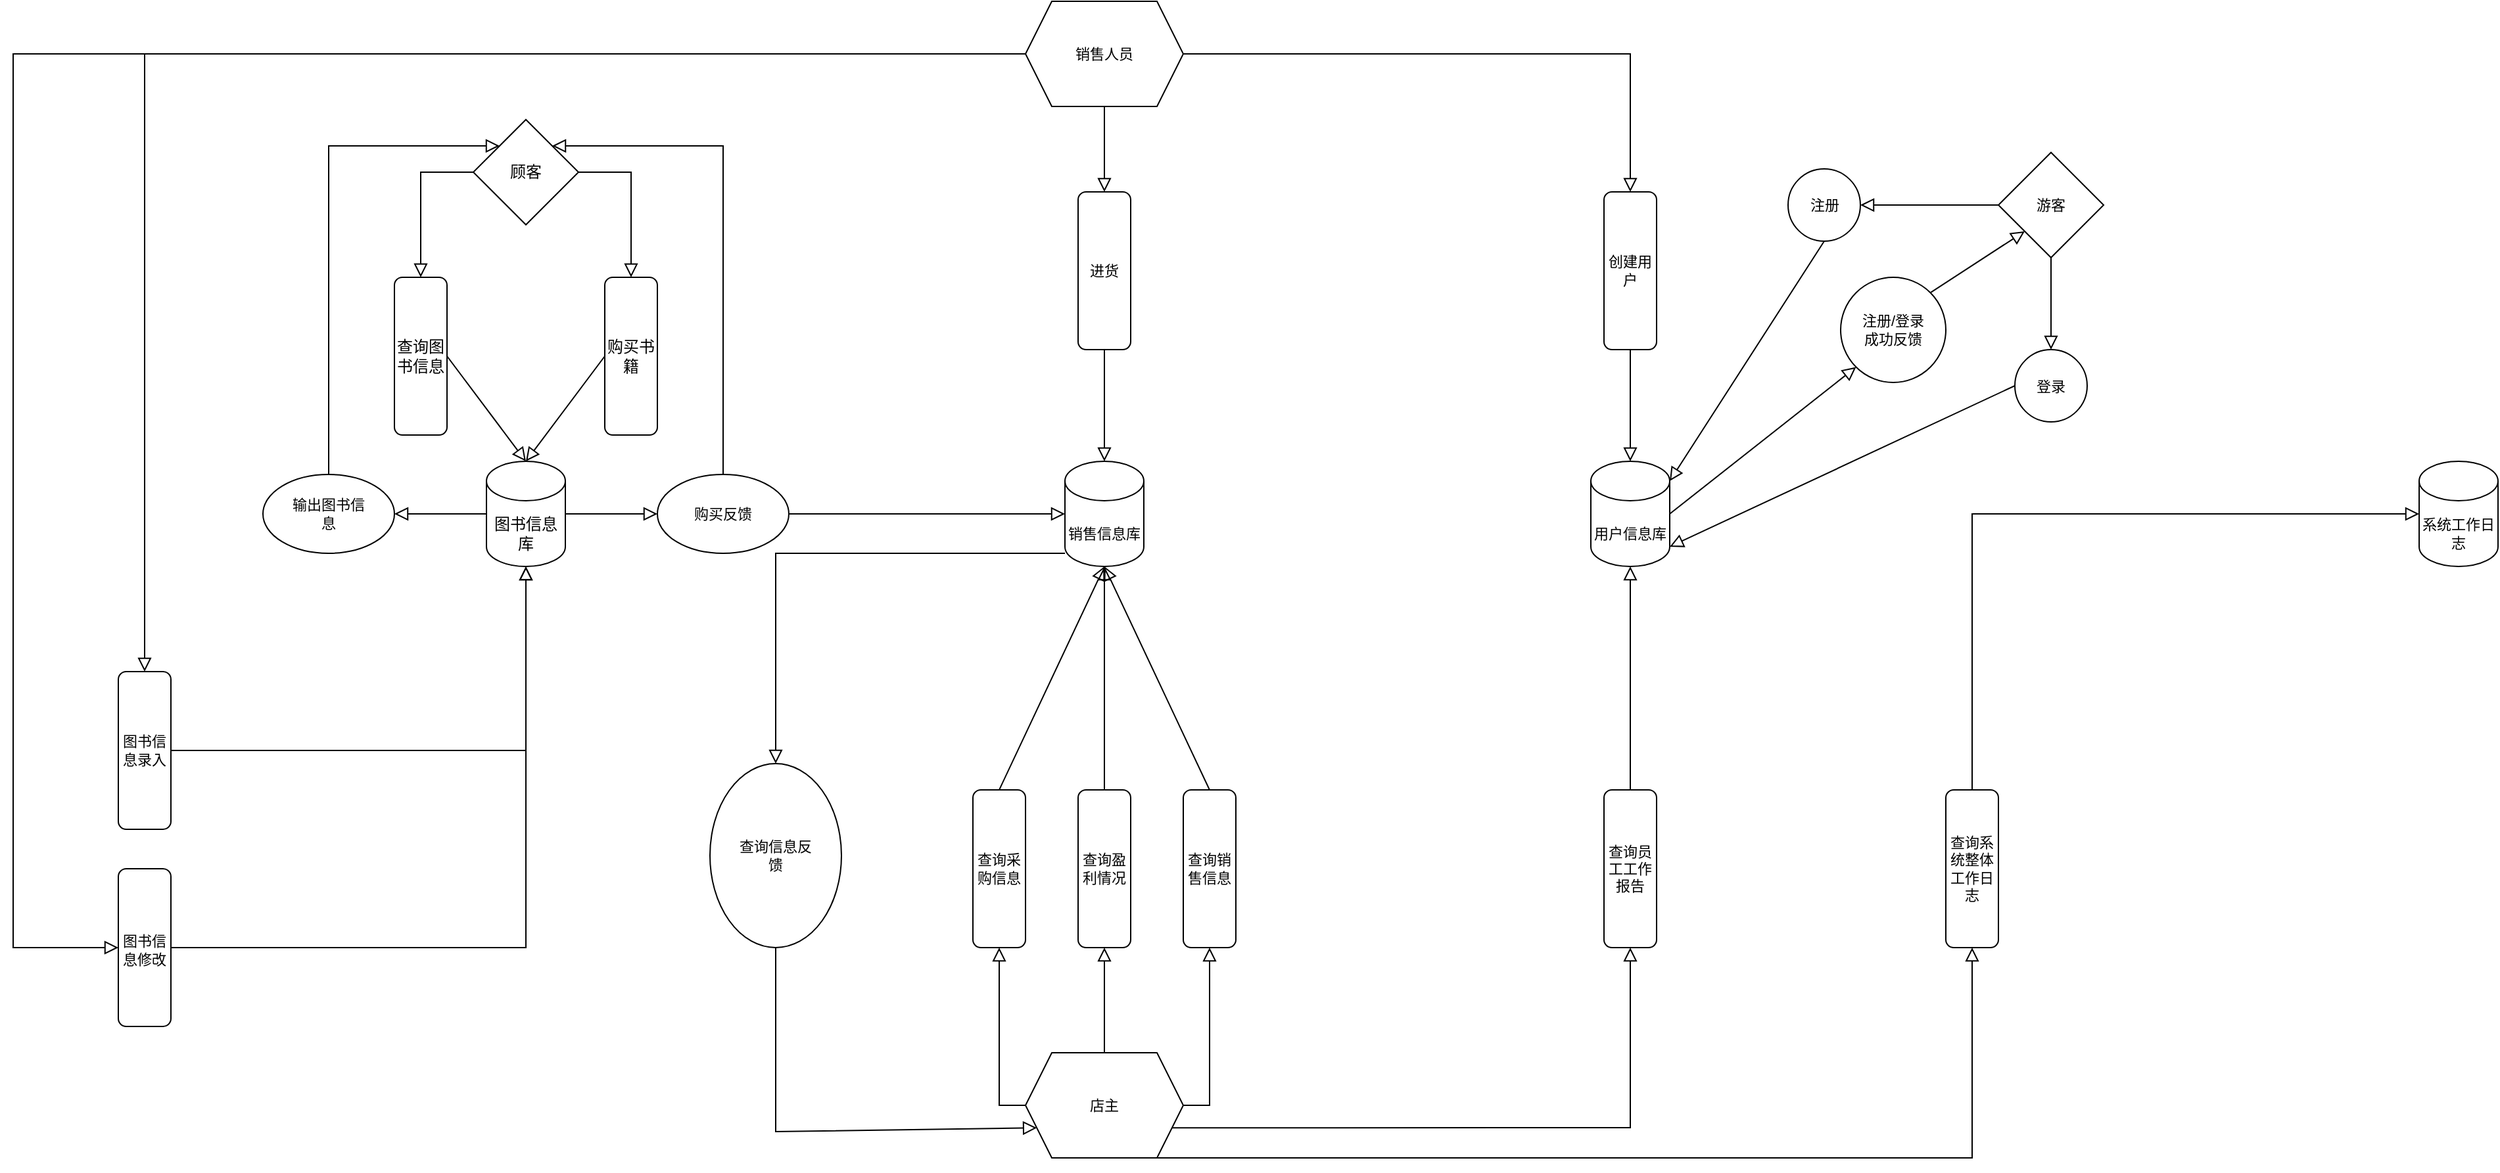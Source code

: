 <mxfile version="22.1.2" type="device">
  <diagram id="C5RBs43oDa-KdzZeNtuy" name="Page-1">
    <mxGraphModel dx="1206" dy="809" grid="1" gridSize="10" guides="1" tooltips="1" connect="1" arrows="1" fold="1" page="1" pageScale="1" pageWidth="2336" pageHeight="1654" math="0" shadow="0">
      <root>
        <mxCell id="WIyWlLk6GJQsqaUBKTNV-0" />
        <mxCell id="WIyWlLk6GJQsqaUBKTNV-1" parent="WIyWlLk6GJQsqaUBKTNV-0" />
        <mxCell id="WIyWlLk6GJQsqaUBKTNV-2" value="" style="rounded=0;html=1;jettySize=auto;orthogonalLoop=1;fontSize=11;endArrow=block;endFill=0;endSize=8;strokeWidth=1;shadow=0;labelBackgroundColor=none;exitX=0.5;exitY=0;exitDx=0;exitDy=0;" parent="WIyWlLk6GJQsqaUBKTNV-1" source="WIyWlLk6GJQsqaUBKTNV-3" edge="1">
          <mxGeometry relative="1" as="geometry">
            <mxPoint x="400" y="470" as="targetPoint" />
            <Array as="points" />
          </mxGeometry>
        </mxCell>
        <mxCell id="WIyWlLk6GJQsqaUBKTNV-3" value="查询图书信息" style="rounded=1;whiteSpace=wrap;html=1;fontSize=12;glass=0;strokeWidth=1;shadow=0;direction=south;" parent="WIyWlLk6GJQsqaUBKTNV-1" vertex="1">
          <mxGeometry x="300" y="330" width="40" height="120" as="geometry" />
        </mxCell>
        <mxCell id="FWIXqpTMaOZRyoQMMom7-25" style="edgeStyle=none;shape=connector;rounded=0;orthogonalLoop=1;jettySize=auto;html=1;entryX=1;entryY=0.5;entryDx=0;entryDy=0;shadow=0;labelBackgroundColor=none;strokeColor=default;strokeWidth=1;align=center;verticalAlign=middle;fontFamily=Helvetica;fontSize=11;fontColor=default;endArrow=block;endFill=0;endSize=8;" parent="WIyWlLk6GJQsqaUBKTNV-1" source="FWIXqpTMaOZRyoQMMom7-4" target="FWIXqpTMaOZRyoQMMom7-11" edge="1">
          <mxGeometry relative="1" as="geometry" />
        </mxCell>
        <mxCell id="FWIXqpTMaOZRyoQMMom7-4" value="" style="shape=cylinder3;whiteSpace=wrap;html=1;boundedLbl=1;backgroundOutline=1;size=15;" parent="WIyWlLk6GJQsqaUBKTNV-1" vertex="1">
          <mxGeometry x="370" y="470" width="60" height="80" as="geometry" />
        </mxCell>
        <mxCell id="FWIXqpTMaOZRyoQMMom7-29" style="edgeStyle=none;shape=connector;rounded=0;orthogonalLoop=1;jettySize=auto;html=1;exitX=1;exitY=0;exitDx=0;exitDy=0;entryX=0;entryY=0.5;entryDx=0;entryDy=0;shadow=0;labelBackgroundColor=none;strokeColor=default;strokeWidth=1;align=center;verticalAlign=middle;fontFamily=Helvetica;fontSize=11;fontColor=default;endArrow=block;endFill=0;endSize=8;" parent="WIyWlLk6GJQsqaUBKTNV-1" source="FWIXqpTMaOZRyoQMMom7-5" target="FWIXqpTMaOZRyoQMMom7-27" edge="1">
          <mxGeometry relative="1" as="geometry" />
        </mxCell>
        <mxCell id="FWIXqpTMaOZRyoQMMom7-5" value="图书信息库" style="text;html=1;strokeColor=none;fillColor=none;align=center;verticalAlign=middle;whiteSpace=wrap;rounded=0;" parent="WIyWlLk6GJQsqaUBKTNV-1" vertex="1">
          <mxGeometry x="370" y="510" width="60" height="30" as="geometry" />
        </mxCell>
        <mxCell id="FWIXqpTMaOZRyoQMMom7-6" value="" style="rounded=1;whiteSpace=wrap;html=1;direction=south;" parent="WIyWlLk6GJQsqaUBKTNV-1" vertex="1">
          <mxGeometry x="460" y="330" width="40" height="120" as="geometry" />
        </mxCell>
        <mxCell id="FWIXqpTMaOZRyoQMMom7-7" value="购买书籍" style="text;html=1;strokeColor=none;fillColor=none;align=center;verticalAlign=middle;whiteSpace=wrap;rounded=0;rotation=0;" parent="WIyWlLk6GJQsqaUBKTNV-1" vertex="1">
          <mxGeometry x="460" y="375" width="40" height="30" as="geometry" />
        </mxCell>
        <mxCell id="FWIXqpTMaOZRyoQMMom7-10" value="" style="rounded=0;html=1;jettySize=auto;orthogonalLoop=1;fontSize=11;endArrow=block;endFill=0;endSize=8;strokeWidth=1;shadow=0;labelBackgroundColor=none;entryX=0.5;entryY=0;entryDx=0;entryDy=0;entryPerimeter=0;exitX=0;exitY=0.5;exitDx=0;exitDy=0;" parent="WIyWlLk6GJQsqaUBKTNV-1" source="FWIXqpTMaOZRyoQMMom7-7" target="FWIXqpTMaOZRyoQMMom7-4" edge="1">
          <mxGeometry relative="1" as="geometry">
            <mxPoint x="374" y="375" as="sourcePoint" />
            <mxPoint x="434" y="435" as="targetPoint" />
            <Array as="points" />
          </mxGeometry>
        </mxCell>
        <mxCell id="FWIXqpTMaOZRyoQMMom7-21" style="edgeStyle=none;shape=connector;rounded=0;orthogonalLoop=1;jettySize=auto;html=1;entryX=0;entryY=0;entryDx=0;entryDy=0;shadow=0;labelBackgroundColor=none;strokeColor=default;strokeWidth=1;align=center;verticalAlign=middle;fontFamily=Helvetica;fontSize=11;fontColor=default;endArrow=block;endFill=0;endSize=8;" parent="WIyWlLk6GJQsqaUBKTNV-1" source="FWIXqpTMaOZRyoQMMom7-11" target="FWIXqpTMaOZRyoQMMom7-12" edge="1">
          <mxGeometry relative="1" as="geometry">
            <Array as="points">
              <mxPoint x="250" y="230" />
            </Array>
          </mxGeometry>
        </mxCell>
        <mxCell id="FWIXqpTMaOZRyoQMMom7-11" value="" style="ellipse;whiteSpace=wrap;html=1;" parent="WIyWlLk6GJQsqaUBKTNV-1" vertex="1">
          <mxGeometry x="200" y="480" width="100" height="60" as="geometry" />
        </mxCell>
        <mxCell id="FWIXqpTMaOZRyoQMMom7-12" value="" style="rhombus;whiteSpace=wrap;html=1;" parent="WIyWlLk6GJQsqaUBKTNV-1" vertex="1">
          <mxGeometry x="360" y="210" width="80" height="80" as="geometry" />
        </mxCell>
        <mxCell id="FWIXqpTMaOZRyoQMMom7-13" value="顾客" style="text;html=1;strokeColor=none;fillColor=none;align=center;verticalAlign=middle;whiteSpace=wrap;rounded=0;" parent="WIyWlLk6GJQsqaUBKTNV-1" vertex="1">
          <mxGeometry x="370" y="235" width="60" height="30" as="geometry" />
        </mxCell>
        <mxCell id="FWIXqpTMaOZRyoQMMom7-16" value="" style="endArrow=block;html=1;rounded=0;shadow=0;labelBackgroundColor=none;strokeColor=default;strokeWidth=1;align=center;verticalAlign=middle;fontFamily=Helvetica;fontSize=11;fontColor=default;endSize=8;shape=connector;endFill=0;edgeStyle=orthogonalEdgeStyle;entryX=0;entryY=0.5;entryDx=0;entryDy=0;" parent="WIyWlLk6GJQsqaUBKTNV-1" source="FWIXqpTMaOZRyoQMMom7-12" target="FWIXqpTMaOZRyoQMMom7-6" edge="1">
          <mxGeometry width="50" height="50" relative="1" as="geometry">
            <mxPoint x="490" y="235" as="sourcePoint" />
            <mxPoint x="480" y="320" as="targetPoint" />
          </mxGeometry>
        </mxCell>
        <mxCell id="FWIXqpTMaOZRyoQMMom7-17" value="" style="endArrow=block;html=1;rounded=0;shadow=0;labelBackgroundColor=none;strokeColor=default;strokeWidth=1;align=center;verticalAlign=middle;fontFamily=Helvetica;fontSize=11;fontColor=default;endSize=8;shape=connector;endFill=0;edgeStyle=orthogonalEdgeStyle;entryX=0;entryY=0.5;entryDx=0;entryDy=0;exitX=0;exitY=0.5;exitDx=0;exitDy=0;" parent="WIyWlLk6GJQsqaUBKTNV-1" source="FWIXqpTMaOZRyoQMMom7-12" target="WIyWlLk6GJQsqaUBKTNV-3" edge="1">
          <mxGeometry width="50" height="50" relative="1" as="geometry">
            <mxPoint x="280" y="235" as="sourcePoint" />
            <mxPoint x="320" y="315" as="targetPoint" />
          </mxGeometry>
        </mxCell>
        <mxCell id="FWIXqpTMaOZRyoQMMom7-19" value="输出图书信息" style="text;html=1;strokeColor=none;fillColor=none;align=center;verticalAlign=middle;whiteSpace=wrap;rounded=0;fontSize=11;fontFamily=Helvetica;fontColor=default;" parent="WIyWlLk6GJQsqaUBKTNV-1" vertex="1">
          <mxGeometry x="220" y="495" width="60" height="30" as="geometry" />
        </mxCell>
        <mxCell id="FWIXqpTMaOZRyoQMMom7-30" style="edgeStyle=none;shape=connector;rounded=0;orthogonalLoop=1;jettySize=auto;html=1;exitX=0.5;exitY=0;exitDx=0;exitDy=0;entryX=1;entryY=0;entryDx=0;entryDy=0;shadow=0;labelBackgroundColor=none;strokeColor=default;strokeWidth=1;align=center;verticalAlign=middle;fontFamily=Helvetica;fontSize=11;fontColor=default;endArrow=block;endFill=0;endSize=8;" parent="WIyWlLk6GJQsqaUBKTNV-1" source="FWIXqpTMaOZRyoQMMom7-27" target="FWIXqpTMaOZRyoQMMom7-12" edge="1">
          <mxGeometry relative="1" as="geometry">
            <Array as="points">
              <mxPoint x="550" y="230" />
            </Array>
          </mxGeometry>
        </mxCell>
        <mxCell id="CG5YCJ6lRatnYOdYPg-e-6" style="edgeStyle=none;shape=connector;rounded=0;orthogonalLoop=1;jettySize=auto;html=1;exitX=1;exitY=0.5;exitDx=0;exitDy=0;entryX=0;entryY=0;entryDx=0;entryDy=0;shadow=0;labelBackgroundColor=none;strokeColor=default;strokeWidth=1;align=center;verticalAlign=middle;fontFamily=Helvetica;fontSize=11;fontColor=default;endArrow=block;endFill=0;endSize=8;" parent="WIyWlLk6GJQsqaUBKTNV-1" source="FWIXqpTMaOZRyoQMMom7-27" target="CG5YCJ6lRatnYOdYPg-e-2" edge="1">
          <mxGeometry relative="1" as="geometry" />
        </mxCell>
        <mxCell id="FWIXqpTMaOZRyoQMMom7-27" value="" style="ellipse;whiteSpace=wrap;html=1;" parent="WIyWlLk6GJQsqaUBKTNV-1" vertex="1">
          <mxGeometry x="500" y="480" width="100" height="60" as="geometry" />
        </mxCell>
        <mxCell id="FWIXqpTMaOZRyoQMMom7-31" value="购买反馈" style="text;html=1;strokeColor=none;fillColor=none;align=center;verticalAlign=middle;whiteSpace=wrap;rounded=0;fontSize=11;fontFamily=Helvetica;fontColor=default;" parent="WIyWlLk6GJQsqaUBKTNV-1" vertex="1">
          <mxGeometry x="520" y="495" width="60" height="30" as="geometry" />
        </mxCell>
        <mxCell id="CG5YCJ6lRatnYOdYPg-e-0" value="" style="shape=cylinder3;whiteSpace=wrap;html=1;boundedLbl=1;backgroundOutline=1;size=15;fontFamily=Helvetica;fontSize=11;fontColor=default;" parent="WIyWlLk6GJQsqaUBKTNV-1" vertex="1">
          <mxGeometry x="810" y="470" width="60" height="80" as="geometry" />
        </mxCell>
        <mxCell id="CG5YCJ6lRatnYOdYPg-e-1" value="" style="shape=cylinder3;whiteSpace=wrap;html=1;boundedLbl=1;backgroundOutline=1;size=15;fontFamily=Helvetica;fontSize=11;fontColor=default;" parent="WIyWlLk6GJQsqaUBKTNV-1" vertex="1">
          <mxGeometry x="1210" y="470" width="60" height="80" as="geometry" />
        </mxCell>
        <mxCell id="CG5YCJ6lRatnYOdYPg-e-34" style="edgeStyle=none;shape=connector;rounded=0;orthogonalLoop=1;jettySize=auto;html=1;exitX=0;exitY=1;exitDx=0;exitDy=0;entryX=0;entryY=0.5;entryDx=0;entryDy=0;shadow=0;labelBackgroundColor=none;strokeColor=default;strokeWidth=1;align=center;verticalAlign=middle;fontFamily=Helvetica;fontSize=11;fontColor=default;endArrow=block;endFill=0;endSize=8;" parent="WIyWlLk6GJQsqaUBKTNV-1" source="CG5YCJ6lRatnYOdYPg-e-2" target="CG5YCJ6lRatnYOdYPg-e-35" edge="1">
          <mxGeometry relative="1" as="geometry">
            <Array as="points">
              <mxPoint x="680" y="540" />
              <mxPoint x="590" y="540" />
            </Array>
          </mxGeometry>
        </mxCell>
        <mxCell id="CG5YCJ6lRatnYOdYPg-e-2" value="销售信息库" style="text;html=1;strokeColor=none;fillColor=none;align=center;verticalAlign=middle;whiteSpace=wrap;rounded=0;fontSize=11;fontFamily=Helvetica;fontColor=default;" parent="WIyWlLk6GJQsqaUBKTNV-1" vertex="1">
          <mxGeometry x="810" y="510" width="60" height="30" as="geometry" />
        </mxCell>
        <mxCell id="CG5YCJ6lRatnYOdYPg-e-3" value="用户信息库" style="text;html=1;strokeColor=none;fillColor=none;align=center;verticalAlign=middle;whiteSpace=wrap;rounded=0;fontSize=11;fontFamily=Helvetica;fontColor=default;" parent="WIyWlLk6GJQsqaUBKTNV-1" vertex="1">
          <mxGeometry x="1210" y="510" width="60" height="30" as="geometry" />
        </mxCell>
        <mxCell id="CG5YCJ6lRatnYOdYPg-e-25" style="edgeStyle=none;shape=connector;rounded=0;orthogonalLoop=1;jettySize=auto;html=1;exitX=0;exitY=0.5;exitDx=0;exitDy=0;entryX=1;entryY=0.5;entryDx=0;entryDy=0;shadow=0;labelBackgroundColor=none;strokeColor=default;strokeWidth=1;align=center;verticalAlign=middle;fontFamily=Helvetica;fontSize=11;fontColor=default;endArrow=block;endFill=0;endSize=8;" parent="WIyWlLk6GJQsqaUBKTNV-1" source="CG5YCJ6lRatnYOdYPg-e-5" target="CG5YCJ6lRatnYOdYPg-e-8" edge="1">
          <mxGeometry relative="1" as="geometry">
            <Array as="points">
              <mxPoint x="760" y="960" />
            </Array>
          </mxGeometry>
        </mxCell>
        <mxCell id="CG5YCJ6lRatnYOdYPg-e-26" style="edgeStyle=none;shape=connector;rounded=0;orthogonalLoop=1;jettySize=auto;html=1;exitX=1;exitY=0.5;exitDx=0;exitDy=0;entryX=1;entryY=0.5;entryDx=0;entryDy=0;shadow=0;labelBackgroundColor=none;strokeColor=default;strokeWidth=1;align=center;verticalAlign=middle;fontFamily=Helvetica;fontSize=11;fontColor=default;endArrow=block;endFill=0;endSize=8;" parent="WIyWlLk6GJQsqaUBKTNV-1" source="CG5YCJ6lRatnYOdYPg-e-5" target="CG5YCJ6lRatnYOdYPg-e-10" edge="1">
          <mxGeometry relative="1" as="geometry">
            <Array as="points">
              <mxPoint x="920" y="960" />
            </Array>
          </mxGeometry>
        </mxCell>
        <mxCell id="CG5YCJ6lRatnYOdYPg-e-27" style="edgeStyle=none;shape=connector;rounded=0;orthogonalLoop=1;jettySize=auto;html=1;exitX=0.5;exitY=0;exitDx=0;exitDy=0;entryX=1;entryY=0.5;entryDx=0;entryDy=0;shadow=0;labelBackgroundColor=none;strokeColor=default;strokeWidth=1;align=center;verticalAlign=middle;fontFamily=Helvetica;fontSize=11;fontColor=default;endArrow=block;endFill=0;endSize=8;" parent="WIyWlLk6GJQsqaUBKTNV-1" source="CG5YCJ6lRatnYOdYPg-e-5" target="CG5YCJ6lRatnYOdYPg-e-14" edge="1">
          <mxGeometry relative="1" as="geometry" />
        </mxCell>
        <mxCell id="CG5YCJ6lRatnYOdYPg-e-28" style="edgeStyle=none;shape=connector;rounded=0;orthogonalLoop=1;jettySize=auto;html=1;exitX=1;exitY=0.75;exitDx=0;exitDy=0;entryX=1;entryY=0.5;entryDx=0;entryDy=0;shadow=0;labelBackgroundColor=none;strokeColor=default;strokeWidth=1;align=center;verticalAlign=middle;fontFamily=Helvetica;fontSize=11;fontColor=default;endArrow=block;endFill=0;endSize=8;" parent="WIyWlLk6GJQsqaUBKTNV-1" source="CG5YCJ6lRatnYOdYPg-e-5" target="CG5YCJ6lRatnYOdYPg-e-12" edge="1">
          <mxGeometry relative="1" as="geometry">
            <Array as="points">
              <mxPoint x="1240" y="977" />
            </Array>
          </mxGeometry>
        </mxCell>
        <mxCell id="CG5YCJ6lRatnYOdYPg-e-29" style="edgeStyle=none;shape=connector;rounded=0;orthogonalLoop=1;jettySize=auto;html=1;exitX=0.5;exitY=1;exitDx=0;exitDy=0;entryX=1;entryY=0.5;entryDx=0;entryDy=0;shadow=0;labelBackgroundColor=none;strokeColor=default;strokeWidth=1;align=center;verticalAlign=middle;fontFamily=Helvetica;fontSize=11;fontColor=default;endArrow=block;endFill=0;endSize=8;" parent="WIyWlLk6GJQsqaUBKTNV-1" source="CG5YCJ6lRatnYOdYPg-e-5" target="CG5YCJ6lRatnYOdYPg-e-18" edge="1">
          <mxGeometry relative="1" as="geometry">
            <Array as="points">
              <mxPoint x="1500" y="1000" />
            </Array>
          </mxGeometry>
        </mxCell>
        <mxCell id="CG5YCJ6lRatnYOdYPg-e-5" value="" style="shape=hexagon;perimeter=hexagonPerimeter2;whiteSpace=wrap;html=1;fixedSize=1;fontFamily=Helvetica;fontSize=11;fontColor=default;" parent="WIyWlLk6GJQsqaUBKTNV-1" vertex="1">
          <mxGeometry x="780" y="920" width="120" height="80" as="geometry" />
        </mxCell>
        <mxCell id="CG5YCJ6lRatnYOdYPg-e-4" value="店主" style="text;html=1;strokeColor=none;fillColor=none;align=center;verticalAlign=middle;whiteSpace=wrap;rounded=0;fontSize=11;fontFamily=Helvetica;fontColor=default;" parent="WIyWlLk6GJQsqaUBKTNV-1" vertex="1">
          <mxGeometry x="810" y="945" width="60" height="30" as="geometry" />
        </mxCell>
        <mxCell id="CG5YCJ6lRatnYOdYPg-e-8" value="" style="rounded=1;whiteSpace=wrap;html=1;fontFamily=Helvetica;fontSize=11;fontColor=default;direction=south;" parent="WIyWlLk6GJQsqaUBKTNV-1" vertex="1">
          <mxGeometry x="740" y="720" width="40" height="120" as="geometry" />
        </mxCell>
        <mxCell id="CG5YCJ6lRatnYOdYPg-e-9" value="查询采购信息" style="text;html=1;strokeColor=none;fillColor=none;align=center;verticalAlign=middle;whiteSpace=wrap;rounded=0;fontSize=11;fontFamily=Helvetica;fontColor=default;" parent="WIyWlLk6GJQsqaUBKTNV-1" vertex="1">
          <mxGeometry x="740" y="765" width="40" height="30" as="geometry" />
        </mxCell>
        <mxCell id="CG5YCJ6lRatnYOdYPg-e-22" style="edgeStyle=none;shape=connector;rounded=0;orthogonalLoop=1;jettySize=auto;html=1;exitX=0;exitY=0.5;exitDx=0;exitDy=0;shadow=0;labelBackgroundColor=none;strokeColor=default;strokeWidth=1;align=center;verticalAlign=middle;fontFamily=Helvetica;fontSize=11;fontColor=default;endArrow=block;endFill=0;endSize=8;" parent="WIyWlLk6GJQsqaUBKTNV-1" source="CG5YCJ6lRatnYOdYPg-e-10" edge="1">
          <mxGeometry relative="1" as="geometry">
            <mxPoint x="840" y="550" as="targetPoint" />
          </mxGeometry>
        </mxCell>
        <mxCell id="CG5YCJ6lRatnYOdYPg-e-10" value="" style="rounded=1;whiteSpace=wrap;html=1;fontFamily=Helvetica;fontSize=11;fontColor=default;direction=south;" parent="WIyWlLk6GJQsqaUBKTNV-1" vertex="1">
          <mxGeometry x="900" y="720" width="40" height="120" as="geometry" />
        </mxCell>
        <mxCell id="CG5YCJ6lRatnYOdYPg-e-11" value="查询销售信息" style="text;html=1;strokeColor=none;fillColor=none;align=center;verticalAlign=middle;whiteSpace=wrap;rounded=0;fontSize=11;fontFamily=Helvetica;fontColor=default;" parent="WIyWlLk6GJQsqaUBKTNV-1" vertex="1">
          <mxGeometry x="900" y="765" width="40" height="30" as="geometry" />
        </mxCell>
        <mxCell id="CG5YCJ6lRatnYOdYPg-e-12" value="" style="rounded=1;whiteSpace=wrap;html=1;fontFamily=Helvetica;fontSize=11;fontColor=default;direction=south;" parent="WIyWlLk6GJQsqaUBKTNV-1" vertex="1">
          <mxGeometry x="1220" y="720" width="40" height="120" as="geometry" />
        </mxCell>
        <mxCell id="CG5YCJ6lRatnYOdYPg-e-13" value="查询员工工作报告" style="text;html=1;strokeColor=none;fillColor=none;align=center;verticalAlign=middle;whiteSpace=wrap;rounded=0;fontSize=11;fontFamily=Helvetica;fontColor=default;" parent="WIyWlLk6GJQsqaUBKTNV-1" vertex="1">
          <mxGeometry x="1220" y="765" width="40" height="30" as="geometry" />
        </mxCell>
        <mxCell id="CG5YCJ6lRatnYOdYPg-e-21" style="edgeStyle=none;shape=connector;rounded=0;orthogonalLoop=1;jettySize=auto;html=1;exitX=0;exitY=0.5;exitDx=0;exitDy=0;shadow=0;labelBackgroundColor=none;strokeColor=default;strokeWidth=1;align=center;verticalAlign=middle;fontFamily=Helvetica;fontSize=11;fontColor=default;endArrow=block;endFill=0;endSize=8;" parent="WIyWlLk6GJQsqaUBKTNV-1" source="CG5YCJ6lRatnYOdYPg-e-14" edge="1">
          <mxGeometry relative="1" as="geometry">
            <mxPoint x="840" y="550" as="targetPoint" />
          </mxGeometry>
        </mxCell>
        <mxCell id="CG5YCJ6lRatnYOdYPg-e-14" value="" style="rounded=1;whiteSpace=wrap;html=1;fontFamily=Helvetica;fontSize=11;fontColor=default;direction=south;" parent="WIyWlLk6GJQsqaUBKTNV-1" vertex="1">
          <mxGeometry x="820" y="720" width="40" height="120" as="geometry" />
        </mxCell>
        <mxCell id="CG5YCJ6lRatnYOdYPg-e-15" value="查询盈利情况" style="text;html=1;strokeColor=none;fillColor=none;align=center;verticalAlign=middle;whiteSpace=wrap;rounded=0;fontSize=11;fontFamily=Helvetica;fontColor=default;" parent="WIyWlLk6GJQsqaUBKTNV-1" vertex="1">
          <mxGeometry x="820" y="765" width="40" height="30" as="geometry" />
        </mxCell>
        <mxCell id="CG5YCJ6lRatnYOdYPg-e-16" value="" style="shape=cylinder3;whiteSpace=wrap;html=1;boundedLbl=1;backgroundOutline=1;size=15;fontFamily=Helvetica;fontSize=11;fontColor=default;" parent="WIyWlLk6GJQsqaUBKTNV-1" vertex="1">
          <mxGeometry x="1840" y="470" width="60" height="80" as="geometry" />
        </mxCell>
        <mxCell id="CG5YCJ6lRatnYOdYPg-e-17" value="系统工作日志" style="text;html=1;strokeColor=none;fillColor=none;align=center;verticalAlign=middle;whiteSpace=wrap;rounded=0;fontSize=11;fontFamily=Helvetica;fontColor=default;" parent="WIyWlLk6GJQsqaUBKTNV-1" vertex="1">
          <mxGeometry x="1840" y="510" width="60" height="30" as="geometry" />
        </mxCell>
        <mxCell id="CG5YCJ6lRatnYOdYPg-e-31" style="edgeStyle=none;shape=connector;rounded=0;orthogonalLoop=1;jettySize=auto;html=1;exitX=0;exitY=0.5;exitDx=0;exitDy=0;shadow=0;labelBackgroundColor=none;strokeColor=default;strokeWidth=1;align=center;verticalAlign=middle;fontFamily=Helvetica;fontSize=11;fontColor=default;endArrow=block;endFill=0;endSize=8;entryX=0;entryY=0;entryDx=0;entryDy=0;" parent="WIyWlLk6GJQsqaUBKTNV-1" source="CG5YCJ6lRatnYOdYPg-e-18" target="CG5YCJ6lRatnYOdYPg-e-17" edge="1">
          <mxGeometry relative="1" as="geometry">
            <mxPoint x="1820" y="460" as="targetPoint" />
            <Array as="points">
              <mxPoint x="1500" y="510" />
            </Array>
          </mxGeometry>
        </mxCell>
        <mxCell id="CG5YCJ6lRatnYOdYPg-e-18" value="" style="rounded=1;whiteSpace=wrap;html=1;fontFamily=Helvetica;fontSize=11;fontColor=default;direction=south;" parent="WIyWlLk6GJQsqaUBKTNV-1" vertex="1">
          <mxGeometry x="1480" y="720" width="40" height="120" as="geometry" />
        </mxCell>
        <mxCell id="CG5YCJ6lRatnYOdYPg-e-19" value="查询系统整体工作日志" style="text;html=1;strokeColor=none;fillColor=none;align=center;verticalAlign=middle;whiteSpace=wrap;rounded=0;fontSize=11;fontFamily=Helvetica;fontColor=default;" parent="WIyWlLk6GJQsqaUBKTNV-1" vertex="1">
          <mxGeometry x="1480" y="765" width="40" height="30" as="geometry" />
        </mxCell>
        <mxCell id="CG5YCJ6lRatnYOdYPg-e-20" style="edgeStyle=none;shape=connector;rounded=0;orthogonalLoop=1;jettySize=auto;html=1;exitX=0;exitY=0.5;exitDx=0;exitDy=0;entryX=0.5;entryY=1;entryDx=0;entryDy=0;entryPerimeter=0;shadow=0;labelBackgroundColor=none;strokeColor=default;strokeWidth=1;align=center;verticalAlign=middle;fontFamily=Helvetica;fontSize=11;fontColor=default;endArrow=block;endFill=0;endSize=8;" parent="WIyWlLk6GJQsqaUBKTNV-1" source="CG5YCJ6lRatnYOdYPg-e-8" target="CG5YCJ6lRatnYOdYPg-e-0" edge="1">
          <mxGeometry relative="1" as="geometry" />
        </mxCell>
        <mxCell id="CG5YCJ6lRatnYOdYPg-e-30" style="edgeStyle=none;shape=connector;rounded=0;orthogonalLoop=1;jettySize=auto;html=1;exitX=0;exitY=0.5;exitDx=0;exitDy=0;entryX=0.5;entryY=1;entryDx=0;entryDy=0;entryPerimeter=0;shadow=0;labelBackgroundColor=none;strokeColor=default;strokeWidth=1;align=center;verticalAlign=middle;fontFamily=Helvetica;fontSize=11;fontColor=default;endArrow=block;endFill=0;endSize=8;" parent="WIyWlLk6GJQsqaUBKTNV-1" source="CG5YCJ6lRatnYOdYPg-e-12" target="CG5YCJ6lRatnYOdYPg-e-1" edge="1">
          <mxGeometry relative="1" as="geometry" />
        </mxCell>
        <mxCell id="CG5YCJ6lRatnYOdYPg-e-36" style="edgeStyle=none;shape=connector;rounded=0;orthogonalLoop=1;jettySize=auto;html=1;exitX=1;exitY=0.5;exitDx=0;exitDy=0;shadow=0;labelBackgroundColor=none;strokeColor=default;strokeWidth=1;align=center;verticalAlign=middle;fontFamily=Helvetica;fontSize=11;fontColor=default;endArrow=block;endFill=0;endSize=8;entryX=0;entryY=0.75;entryDx=0;entryDy=0;" parent="WIyWlLk6GJQsqaUBKTNV-1" source="CG5YCJ6lRatnYOdYPg-e-35" target="CG5YCJ6lRatnYOdYPg-e-5" edge="1">
          <mxGeometry relative="1" as="geometry">
            <mxPoint x="760" y="1010" as="targetPoint" />
            <Array as="points">
              <mxPoint x="590" y="980" />
            </Array>
          </mxGeometry>
        </mxCell>
        <mxCell id="CG5YCJ6lRatnYOdYPg-e-35" value="" style="ellipse;whiteSpace=wrap;html=1;fontFamily=Helvetica;fontSize=11;fontColor=default;direction=south;" parent="WIyWlLk6GJQsqaUBKTNV-1" vertex="1">
          <mxGeometry x="540" y="700" width="100" height="140" as="geometry" />
        </mxCell>
        <mxCell id="CG5YCJ6lRatnYOdYPg-e-37" value="查询信息反馈" style="text;html=1;strokeColor=none;fillColor=none;align=center;verticalAlign=middle;whiteSpace=wrap;rounded=0;fontSize=11;fontFamily=Helvetica;fontColor=default;" parent="WIyWlLk6GJQsqaUBKTNV-1" vertex="1">
          <mxGeometry x="560" y="755" width="60" height="30" as="geometry" />
        </mxCell>
        <mxCell id="CG5YCJ6lRatnYOdYPg-e-43" style="edgeStyle=none;shape=connector;rounded=0;orthogonalLoop=1;jettySize=auto;html=1;exitX=0;exitY=0.5;exitDx=0;exitDy=0;shadow=0;labelBackgroundColor=none;strokeColor=default;strokeWidth=1;align=center;verticalAlign=middle;fontFamily=Helvetica;fontSize=11;fontColor=default;endArrow=block;endFill=0;endSize=8;entryX=0;entryY=0.5;entryDx=0;entryDy=0;" parent="WIyWlLk6GJQsqaUBKTNV-1" source="CG5YCJ6lRatnYOdYPg-e-38" target="CG5YCJ6lRatnYOdYPg-e-44" edge="1">
          <mxGeometry relative="1" as="geometry">
            <mxPoint x="140" y="160" as="targetPoint" />
            <Array as="points">
              <mxPoint x="110" y="160" />
            </Array>
          </mxGeometry>
        </mxCell>
        <mxCell id="CG5YCJ6lRatnYOdYPg-e-47" style="edgeStyle=none;shape=connector;rounded=0;orthogonalLoop=1;jettySize=auto;html=1;exitX=0;exitY=0.5;exitDx=0;exitDy=0;shadow=0;labelBackgroundColor=none;strokeColor=default;strokeWidth=1;align=center;verticalAlign=middle;fontFamily=Helvetica;fontSize=11;fontColor=default;endArrow=block;endFill=0;endSize=8;entryX=0.5;entryY=1;entryDx=0;entryDy=0;" parent="WIyWlLk6GJQsqaUBKTNV-1" source="CG5YCJ6lRatnYOdYPg-e-38" target="CG5YCJ6lRatnYOdYPg-e-48" edge="1">
          <mxGeometry relative="1" as="geometry">
            <mxPoint x="110" y="840" as="targetPoint" />
            <Array as="points">
              <mxPoint x="10" y="160" />
              <mxPoint x="10" y="840" />
            </Array>
          </mxGeometry>
        </mxCell>
        <mxCell id="CG5YCJ6lRatnYOdYPg-e-55" style="edgeStyle=none;shape=connector;rounded=0;orthogonalLoop=1;jettySize=auto;html=1;exitX=0.5;exitY=1;exitDx=0;exitDy=0;entryX=0;entryY=0.5;entryDx=0;entryDy=0;shadow=0;labelBackgroundColor=none;strokeColor=default;strokeWidth=1;align=center;verticalAlign=middle;fontFamily=Helvetica;fontSize=11;fontColor=default;endArrow=block;endFill=0;endSize=8;" parent="WIyWlLk6GJQsqaUBKTNV-1" source="CG5YCJ6lRatnYOdYPg-e-38" target="CG5YCJ6lRatnYOdYPg-e-53" edge="1">
          <mxGeometry relative="1" as="geometry" />
        </mxCell>
        <mxCell id="CG5YCJ6lRatnYOdYPg-e-59" style="edgeStyle=none;shape=connector;rounded=0;orthogonalLoop=1;jettySize=auto;html=1;exitX=1;exitY=0.5;exitDx=0;exitDy=0;entryX=0;entryY=0.5;entryDx=0;entryDy=0;shadow=0;labelBackgroundColor=none;strokeColor=default;strokeWidth=1;align=center;verticalAlign=middle;fontFamily=Helvetica;fontSize=11;fontColor=default;endArrow=block;endFill=0;endSize=8;" parent="WIyWlLk6GJQsqaUBKTNV-1" source="CG5YCJ6lRatnYOdYPg-e-38" target="CG5YCJ6lRatnYOdYPg-e-57" edge="1">
          <mxGeometry relative="1" as="geometry">
            <Array as="points">
              <mxPoint x="1240" y="160" />
            </Array>
          </mxGeometry>
        </mxCell>
        <mxCell id="CG5YCJ6lRatnYOdYPg-e-38" value="" style="shape=hexagon;perimeter=hexagonPerimeter2;whiteSpace=wrap;html=1;fixedSize=1;fontFamily=Helvetica;fontSize=11;fontColor=default;" parent="WIyWlLk6GJQsqaUBKTNV-1" vertex="1">
          <mxGeometry x="780" y="120" width="120" height="80" as="geometry" />
        </mxCell>
        <mxCell id="CG5YCJ6lRatnYOdYPg-e-39" value="销售人员" style="text;html=1;strokeColor=none;fillColor=none;align=center;verticalAlign=middle;whiteSpace=wrap;rounded=0;fontSize=11;fontFamily=Helvetica;fontColor=default;" parent="WIyWlLk6GJQsqaUBKTNV-1" vertex="1">
          <mxGeometry x="810" y="145" width="60" height="30" as="geometry" />
        </mxCell>
        <mxCell id="CG5YCJ6lRatnYOdYPg-e-44" value="" style="rounded=1;whiteSpace=wrap;html=1;fontFamily=Helvetica;fontSize=11;fontColor=default;direction=south;" parent="WIyWlLk6GJQsqaUBKTNV-1" vertex="1">
          <mxGeometry x="90" y="630" width="40" height="120" as="geometry" />
        </mxCell>
        <mxCell id="CG5YCJ6lRatnYOdYPg-e-45" value="图书信息录入" style="text;html=1;strokeColor=none;fillColor=none;align=center;verticalAlign=middle;whiteSpace=wrap;rounded=0;fontSize=11;fontFamily=Helvetica;fontColor=default;" parent="WIyWlLk6GJQsqaUBKTNV-1" vertex="1">
          <mxGeometry x="90" y="675" width="40" height="30" as="geometry" />
        </mxCell>
        <mxCell id="CG5YCJ6lRatnYOdYPg-e-46" style="edgeStyle=none;shape=connector;rounded=0;orthogonalLoop=1;jettySize=auto;html=1;exitX=0.5;exitY=0;exitDx=0;exitDy=0;entryX=0.5;entryY=1;entryDx=0;entryDy=0;entryPerimeter=0;shadow=0;labelBackgroundColor=none;strokeColor=default;strokeWidth=1;align=center;verticalAlign=middle;fontFamily=Helvetica;fontSize=11;fontColor=default;endArrow=block;endFill=0;endSize=8;" parent="WIyWlLk6GJQsqaUBKTNV-1" source="CG5YCJ6lRatnYOdYPg-e-44" target="FWIXqpTMaOZRyoQMMom7-4" edge="1">
          <mxGeometry relative="1" as="geometry">
            <Array as="points">
              <mxPoint x="400" y="690" />
            </Array>
          </mxGeometry>
        </mxCell>
        <mxCell id="CG5YCJ6lRatnYOdYPg-e-48" value="" style="rounded=1;whiteSpace=wrap;html=1;fontFamily=Helvetica;fontSize=11;fontColor=default;direction=south;" parent="WIyWlLk6GJQsqaUBKTNV-1" vertex="1">
          <mxGeometry x="90" y="780" width="40" height="120" as="geometry" />
        </mxCell>
        <mxCell id="CG5YCJ6lRatnYOdYPg-e-50" style="edgeStyle=none;shape=connector;rounded=0;orthogonalLoop=1;jettySize=auto;html=1;exitX=0.5;exitY=0;exitDx=0;exitDy=0;shadow=0;labelBackgroundColor=none;strokeColor=default;strokeWidth=1;align=center;verticalAlign=middle;fontFamily=Helvetica;fontSize=11;fontColor=default;endArrow=block;endFill=0;endSize=8;" parent="WIyWlLk6GJQsqaUBKTNV-1" source="CG5YCJ6lRatnYOdYPg-e-48" edge="1">
          <mxGeometry relative="1" as="geometry">
            <mxPoint x="400" y="550" as="targetPoint" />
            <Array as="points">
              <mxPoint x="400" y="840" />
            </Array>
          </mxGeometry>
        </mxCell>
        <mxCell id="CG5YCJ6lRatnYOdYPg-e-49" value="图书信息修改" style="text;html=1;strokeColor=none;fillColor=none;align=center;verticalAlign=middle;whiteSpace=wrap;rounded=0;fontSize=11;fontFamily=Helvetica;fontColor=default;" parent="WIyWlLk6GJQsqaUBKTNV-1" vertex="1">
          <mxGeometry x="90" y="827" width="40" height="30" as="geometry" />
        </mxCell>
        <mxCell id="CG5YCJ6lRatnYOdYPg-e-53" value="" style="rounded=1;whiteSpace=wrap;html=1;fontFamily=Helvetica;fontSize=11;fontColor=default;direction=south;" parent="WIyWlLk6GJQsqaUBKTNV-1" vertex="1">
          <mxGeometry x="820" y="265" width="40" height="120" as="geometry" />
        </mxCell>
        <mxCell id="CG5YCJ6lRatnYOdYPg-e-54" value="进货" style="text;html=1;strokeColor=none;fillColor=none;align=center;verticalAlign=middle;whiteSpace=wrap;rounded=0;fontSize=11;fontFamily=Helvetica;fontColor=default;" parent="WIyWlLk6GJQsqaUBKTNV-1" vertex="1">
          <mxGeometry x="820" y="310" width="40" height="30" as="geometry" />
        </mxCell>
        <mxCell id="CG5YCJ6lRatnYOdYPg-e-56" style="edgeStyle=none;shape=connector;rounded=0;orthogonalLoop=1;jettySize=auto;html=1;exitX=1;exitY=0.5;exitDx=0;exitDy=0;entryX=0.5;entryY=0;entryDx=0;entryDy=0;entryPerimeter=0;shadow=0;labelBackgroundColor=none;strokeColor=default;strokeWidth=1;align=center;verticalAlign=middle;fontFamily=Helvetica;fontSize=11;fontColor=default;endArrow=block;endFill=0;endSize=8;" parent="WIyWlLk6GJQsqaUBKTNV-1" source="CG5YCJ6lRatnYOdYPg-e-53" target="CG5YCJ6lRatnYOdYPg-e-0" edge="1">
          <mxGeometry relative="1" as="geometry" />
        </mxCell>
        <mxCell id="CG5YCJ6lRatnYOdYPg-e-60" style="edgeStyle=none;shape=connector;rounded=0;orthogonalLoop=1;jettySize=auto;html=1;exitX=1;exitY=0.5;exitDx=0;exitDy=0;shadow=0;labelBackgroundColor=none;strokeColor=default;strokeWidth=1;align=center;verticalAlign=middle;fontFamily=Helvetica;fontSize=11;fontColor=default;endArrow=block;endFill=0;endSize=8;" parent="WIyWlLk6GJQsqaUBKTNV-1" source="CG5YCJ6lRatnYOdYPg-e-57" target="CG5YCJ6lRatnYOdYPg-e-1" edge="1">
          <mxGeometry relative="1" as="geometry" />
        </mxCell>
        <mxCell id="CG5YCJ6lRatnYOdYPg-e-57" value="" style="rounded=1;whiteSpace=wrap;html=1;fontFamily=Helvetica;fontSize=11;fontColor=default;direction=south;" parent="WIyWlLk6GJQsqaUBKTNV-1" vertex="1">
          <mxGeometry x="1220" y="265" width="40" height="120" as="geometry" />
        </mxCell>
        <mxCell id="CG5YCJ6lRatnYOdYPg-e-58" value="创建用户" style="text;html=1;strokeColor=none;fillColor=none;align=center;verticalAlign=middle;whiteSpace=wrap;rounded=0;fontSize=11;fontFamily=Helvetica;fontColor=default;" parent="WIyWlLk6GJQsqaUBKTNV-1" vertex="1">
          <mxGeometry x="1220" y="310" width="40" height="30" as="geometry" />
        </mxCell>
        <mxCell id="CG5YCJ6lRatnYOdYPg-e-70" style="edgeStyle=none;shape=connector;rounded=0;orthogonalLoop=1;jettySize=auto;html=1;exitX=0;exitY=0.5;exitDx=0;exitDy=0;entryX=1;entryY=0.5;entryDx=0;entryDy=0;shadow=0;labelBackgroundColor=none;strokeColor=default;strokeWidth=1;align=center;verticalAlign=middle;fontFamily=Helvetica;fontSize=11;fontColor=default;endArrow=block;endFill=0;endSize=8;" parent="WIyWlLk6GJQsqaUBKTNV-1" source="CG5YCJ6lRatnYOdYPg-e-62" target="CG5YCJ6lRatnYOdYPg-e-66" edge="1">
          <mxGeometry relative="1" as="geometry" />
        </mxCell>
        <mxCell id="CG5YCJ6lRatnYOdYPg-e-72" style="edgeStyle=none;shape=connector;rounded=0;orthogonalLoop=1;jettySize=auto;html=1;exitX=0.5;exitY=1;exitDx=0;exitDy=0;entryX=0.5;entryY=0;entryDx=0;entryDy=0;shadow=0;labelBackgroundColor=none;strokeColor=default;strokeWidth=1;align=center;verticalAlign=middle;fontFamily=Helvetica;fontSize=11;fontColor=default;endArrow=block;endFill=0;endSize=8;" parent="WIyWlLk6GJQsqaUBKTNV-1" source="CG5YCJ6lRatnYOdYPg-e-62" target="CG5YCJ6lRatnYOdYPg-e-67" edge="1">
          <mxGeometry relative="1" as="geometry" />
        </mxCell>
        <mxCell id="CG5YCJ6lRatnYOdYPg-e-62" value="" style="rhombus;whiteSpace=wrap;html=1;fontFamily=Helvetica;fontSize=11;fontColor=default;" parent="WIyWlLk6GJQsqaUBKTNV-1" vertex="1">
          <mxGeometry x="1520" y="235" width="80" height="80" as="geometry" />
        </mxCell>
        <mxCell id="CG5YCJ6lRatnYOdYPg-e-63" value="游客" style="text;html=1;strokeColor=none;fillColor=none;align=center;verticalAlign=middle;whiteSpace=wrap;rounded=0;fontSize=11;fontFamily=Helvetica;fontColor=default;" parent="WIyWlLk6GJQsqaUBKTNV-1" vertex="1">
          <mxGeometry x="1530" y="260" width="60" height="30" as="geometry" />
        </mxCell>
        <mxCell id="CG5YCJ6lRatnYOdYPg-e-66" value="" style="ellipse;whiteSpace=wrap;html=1;aspect=fixed;fontFamily=Helvetica;fontSize=11;fontColor=default;" parent="WIyWlLk6GJQsqaUBKTNV-1" vertex="1">
          <mxGeometry x="1360" y="247.5" width="55" height="55" as="geometry" />
        </mxCell>
        <mxCell id="CG5YCJ6lRatnYOdYPg-e-67" value="" style="ellipse;whiteSpace=wrap;html=1;aspect=fixed;fontFamily=Helvetica;fontSize=11;fontColor=default;" parent="WIyWlLk6GJQsqaUBKTNV-1" vertex="1">
          <mxGeometry x="1532.5" y="385" width="55" height="55" as="geometry" />
        </mxCell>
        <mxCell id="CG5YCJ6lRatnYOdYPg-e-68" value="注册" style="text;html=1;strokeColor=none;fillColor=none;align=center;verticalAlign=middle;whiteSpace=wrap;rounded=0;fontSize=11;fontFamily=Helvetica;fontColor=default;" parent="WIyWlLk6GJQsqaUBKTNV-1" vertex="1">
          <mxGeometry x="1357.5" y="260" width="60" height="30" as="geometry" />
        </mxCell>
        <mxCell id="CG5YCJ6lRatnYOdYPg-e-69" value="登录" style="text;html=1;strokeColor=none;fillColor=none;align=center;verticalAlign=middle;whiteSpace=wrap;rounded=0;fontSize=11;fontFamily=Helvetica;fontColor=default;" parent="WIyWlLk6GJQsqaUBKTNV-1" vertex="1">
          <mxGeometry x="1530" y="398" width="60" height="30" as="geometry" />
        </mxCell>
        <mxCell id="CG5YCJ6lRatnYOdYPg-e-71" style="edgeStyle=none;shape=connector;rounded=0;orthogonalLoop=1;jettySize=auto;html=1;exitX=0.5;exitY=1;exitDx=0;exitDy=0;entryX=1;entryY=0;entryDx=0;entryDy=15;entryPerimeter=0;shadow=0;labelBackgroundColor=none;strokeColor=default;strokeWidth=1;align=center;verticalAlign=middle;fontFamily=Helvetica;fontSize=11;fontColor=default;endArrow=block;endFill=0;endSize=8;" parent="WIyWlLk6GJQsqaUBKTNV-1" source="CG5YCJ6lRatnYOdYPg-e-66" target="CG5YCJ6lRatnYOdYPg-e-1" edge="1">
          <mxGeometry relative="1" as="geometry" />
        </mxCell>
        <mxCell id="CG5YCJ6lRatnYOdYPg-e-73" style="edgeStyle=none;shape=connector;rounded=0;orthogonalLoop=1;jettySize=auto;html=1;exitX=0;exitY=0.5;exitDx=0;exitDy=0;entryX=1;entryY=1;entryDx=0;entryDy=-15;entryPerimeter=0;shadow=0;labelBackgroundColor=none;strokeColor=default;strokeWidth=1;align=center;verticalAlign=middle;fontFamily=Helvetica;fontSize=11;fontColor=default;endArrow=block;endFill=0;endSize=8;" parent="WIyWlLk6GJQsqaUBKTNV-1" source="CG5YCJ6lRatnYOdYPg-e-67" target="CG5YCJ6lRatnYOdYPg-e-1" edge="1">
          <mxGeometry relative="1" as="geometry" />
        </mxCell>
        <mxCell id="CG5YCJ6lRatnYOdYPg-e-77" style="edgeStyle=none;shape=connector;rounded=0;orthogonalLoop=1;jettySize=auto;html=1;exitX=1;exitY=0;exitDx=0;exitDy=0;entryX=0;entryY=1;entryDx=0;entryDy=0;shadow=0;labelBackgroundColor=none;strokeColor=default;strokeWidth=1;align=center;verticalAlign=middle;fontFamily=Helvetica;fontSize=11;fontColor=default;endArrow=block;endFill=0;endSize=8;" parent="WIyWlLk6GJQsqaUBKTNV-1" source="CG5YCJ6lRatnYOdYPg-e-74" target="CG5YCJ6lRatnYOdYPg-e-62" edge="1">
          <mxGeometry relative="1" as="geometry" />
        </mxCell>
        <mxCell id="CG5YCJ6lRatnYOdYPg-e-74" value="" style="ellipse;whiteSpace=wrap;html=1;aspect=fixed;fontFamily=Helvetica;fontSize=11;fontColor=default;" parent="WIyWlLk6GJQsqaUBKTNV-1" vertex="1">
          <mxGeometry x="1400" y="330" width="80" height="80" as="geometry" />
        </mxCell>
        <mxCell id="CG5YCJ6lRatnYOdYPg-e-75" value="注册/登录成功反馈" style="text;html=1;strokeColor=none;fillColor=none;align=center;verticalAlign=middle;whiteSpace=wrap;rounded=0;fontSize=11;fontFamily=Helvetica;fontColor=default;" parent="WIyWlLk6GJQsqaUBKTNV-1" vertex="1">
          <mxGeometry x="1410" y="355" width="60" height="30" as="geometry" />
        </mxCell>
        <mxCell id="CG5YCJ6lRatnYOdYPg-e-76" style="edgeStyle=none;shape=connector;rounded=0;orthogonalLoop=1;jettySize=auto;html=1;exitX=1;exitY=0.5;exitDx=0;exitDy=0;exitPerimeter=0;entryX=0;entryY=1;entryDx=0;entryDy=0;shadow=0;labelBackgroundColor=none;strokeColor=default;strokeWidth=1;align=center;verticalAlign=middle;fontFamily=Helvetica;fontSize=11;fontColor=default;endArrow=block;endFill=0;endSize=8;" parent="WIyWlLk6GJQsqaUBKTNV-1" source="CG5YCJ6lRatnYOdYPg-e-1" target="CG5YCJ6lRatnYOdYPg-e-74" edge="1">
          <mxGeometry relative="1" as="geometry" />
        </mxCell>
      </root>
    </mxGraphModel>
  </diagram>
</mxfile>
